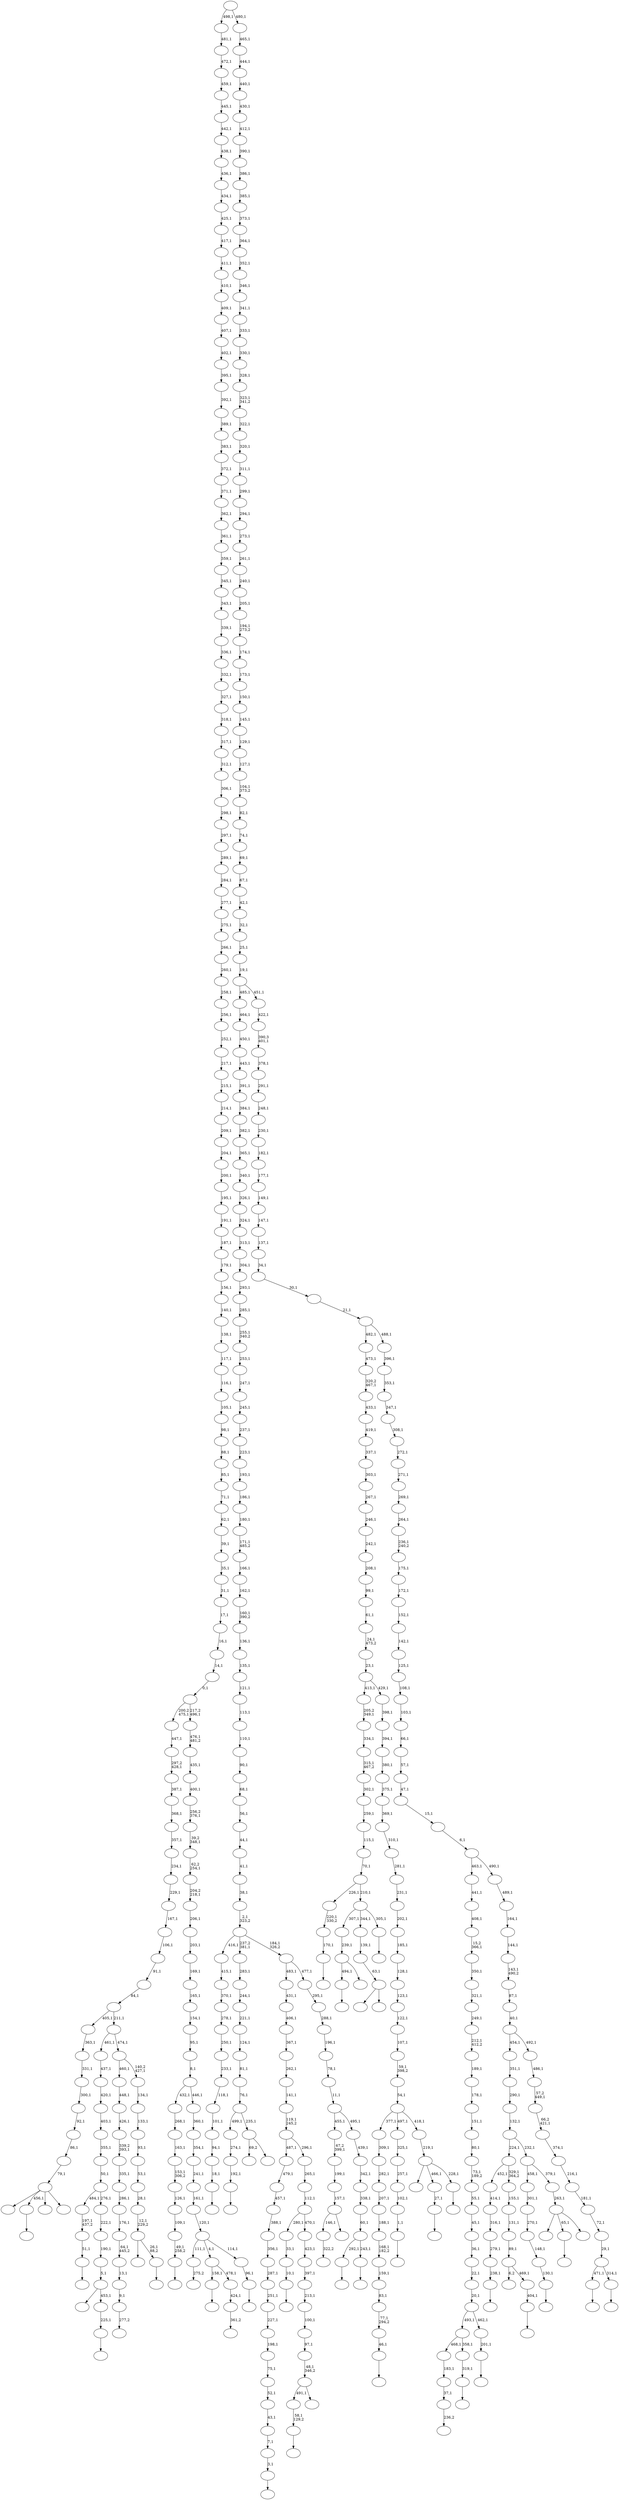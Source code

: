 digraph T {
	550 [label=""]
	549 [label=""]
	548 [label=""]
	547 [label=""]
	546 [label=""]
	545 [label=""]
	544 [label=""]
	543 [label=""]
	542 [label=""]
	541 [label=""]
	540 [label=""]
	539 [label=""]
	538 [label=""]
	537 [label=""]
	536 [label=""]
	535 [label=""]
	534 [label=""]
	533 [label=""]
	532 [label=""]
	531 [label=""]
	530 [label=""]
	529 [label=""]
	528 [label=""]
	527 [label=""]
	526 [label=""]
	525 [label=""]
	524 [label=""]
	523 [label=""]
	522 [label=""]
	521 [label=""]
	520 [label=""]
	519 [label=""]
	518 [label=""]
	517 [label=""]
	516 [label=""]
	515 [label=""]
	514 [label=""]
	513 [label=""]
	512 [label=""]
	511 [label=""]
	510 [label=""]
	509 [label=""]
	508 [label=""]
	507 [label=""]
	506 [label=""]
	505 [label=""]
	504 [label=""]
	503 [label=""]
	502 [label=""]
	501 [label=""]
	500 [label=""]
	499 [label=""]
	498 [label=""]
	497 [label=""]
	496 [label=""]
	495 [label=""]
	494 [label=""]
	493 [label=""]
	492 [label=""]
	491 [label=""]
	490 [label=""]
	489 [label=""]
	488 [label=""]
	487 [label=""]
	486 [label=""]
	485 [label=""]
	484 [label=""]
	483 [label=""]
	482 [label=""]
	481 [label=""]
	480 [label=""]
	479 [label=""]
	478 [label=""]
	477 [label=""]
	476 [label=""]
	475 [label=""]
	474 [label=""]
	473 [label=""]
	472 [label=""]
	471 [label=""]
	470 [label=""]
	469 [label=""]
	468 [label=""]
	467 [label=""]
	466 [label=""]
	465 [label=""]
	464 [label=""]
	463 [label=""]
	462 [label=""]
	461 [label=""]
	460 [label=""]
	459 [label=""]
	458 [label=""]
	457 [label=""]
	456 [label=""]
	455 [label=""]
	454 [label=""]
	453 [label=""]
	452 [label=""]
	451 [label=""]
	450 [label=""]
	449 [label=""]
	448 [label=""]
	447 [label=""]
	446 [label=""]
	445 [label=""]
	444 [label=""]
	443 [label=""]
	442 [label=""]
	441 [label=""]
	440 [label=""]
	439 [label=""]
	438 [label=""]
	437 [label=""]
	436 [label=""]
	435 [label=""]
	434 [label=""]
	433 [label=""]
	432 [label=""]
	431 [label=""]
	430 [label=""]
	429 [label=""]
	428 [label=""]
	427 [label=""]
	426 [label=""]
	425 [label=""]
	424 [label=""]
	423 [label=""]
	422 [label=""]
	421 [label=""]
	420 [label=""]
	419 [label=""]
	418 [label=""]
	417 [label=""]
	416 [label=""]
	415 [label=""]
	414 [label=""]
	413 [label=""]
	412 [label=""]
	411 [label=""]
	410 [label=""]
	409 [label=""]
	408 [label=""]
	407 [label=""]
	406 [label=""]
	405 [label=""]
	404 [label=""]
	403 [label=""]
	402 [label=""]
	401 [label=""]
	400 [label=""]
	399 [label=""]
	398 [label=""]
	397 [label=""]
	396 [label=""]
	395 [label=""]
	394 [label=""]
	393 [label=""]
	392 [label=""]
	391 [label=""]
	390 [label=""]
	389 [label=""]
	388 [label=""]
	387 [label=""]
	386 [label=""]
	385 [label=""]
	384 [label=""]
	383 [label=""]
	382 [label=""]
	381 [label=""]
	380 [label=""]
	379 [label=""]
	378 [label=""]
	377 [label=""]
	376 [label=""]
	375 [label=""]
	374 [label=""]
	373 [label=""]
	372 [label=""]
	371 [label=""]
	370 [label=""]
	369 [label=""]
	368 [label=""]
	367 [label=""]
	366 [label=""]
	365 [label=""]
	364 [label=""]
	363 [label=""]
	362 [label=""]
	361 [label=""]
	360 [label=""]
	359 [label=""]
	358 [label=""]
	357 [label=""]
	356 [label=""]
	355 [label=""]
	354 [label=""]
	353 [label=""]
	352 [label=""]
	351 [label=""]
	350 [label=""]
	349 [label=""]
	348 [label=""]
	347 [label=""]
	346 [label=""]
	345 [label=""]
	344 [label=""]
	343 [label=""]
	342 [label=""]
	341 [label=""]
	340 [label=""]
	339 [label=""]
	338 [label=""]
	337 [label=""]
	336 [label=""]
	335 [label=""]
	334 [label=""]
	333 [label=""]
	332 [label=""]
	331 [label=""]
	330 [label=""]
	329 [label=""]
	328 [label=""]
	327 [label=""]
	326 [label=""]
	325 [label=""]
	324 [label=""]
	323 [label=""]
	322 [label=""]
	321 [label=""]
	320 [label=""]
	319 [label=""]
	318 [label=""]
	317 [label=""]
	316 [label=""]
	315 [label=""]
	314 [label=""]
	313 [label=""]
	312 [label=""]
	311 [label=""]
	310 [label=""]
	309 [label=""]
	308 [label=""]
	307 [label=""]
	306 [label=""]
	305 [label=""]
	304 [label=""]
	303 [label=""]
	302 [label=""]
	301 [label=""]
	300 [label=""]
	299 [label=""]
	298 [label=""]
	297 [label=""]
	296 [label=""]
	295 [label=""]
	294 [label=""]
	293 [label=""]
	292 [label=""]
	291 [label=""]
	290 [label=""]
	289 [label=""]
	288 [label=""]
	287 [label=""]
	286 [label=""]
	285 [label=""]
	284 [label=""]
	283 [label=""]
	282 [label=""]
	281 [label=""]
	280 [label=""]
	279 [label=""]
	278 [label=""]
	277 [label=""]
	276 [label=""]
	275 [label=""]
	274 [label=""]
	273 [label=""]
	272 [label=""]
	271 [label=""]
	270 [label=""]
	269 [label=""]
	268 [label=""]
	267 [label=""]
	266 [label=""]
	265 [label=""]
	264 [label=""]
	263 [label=""]
	262 [label=""]
	261 [label=""]
	260 [label=""]
	259 [label=""]
	258 [label=""]
	257 [label=""]
	256 [label=""]
	255 [label=""]
	254 [label=""]
	253 [label=""]
	252 [label=""]
	251 [label=""]
	250 [label=""]
	249 [label=""]
	248 [label=""]
	247 [label=""]
	246 [label=""]
	245 [label=""]
	244 [label=""]
	243 [label=""]
	242 [label=""]
	241 [label=""]
	240 [label=""]
	239 [label=""]
	238 [label=""]
	237 [label=""]
	236 [label=""]
	235 [label=""]
	234 [label=""]
	233 [label=""]
	232 [label=""]
	231 [label=""]
	230 [label=""]
	229 [label=""]
	228 [label=""]
	227 [label=""]
	226 [label=""]
	225 [label=""]
	224 [label=""]
	223 [label=""]
	222 [label=""]
	221 [label=""]
	220 [label=""]
	219 [label=""]
	218 [label=""]
	217 [label=""]
	216 [label=""]
	215 [label=""]
	214 [label=""]
	213 [label=""]
	212 [label=""]
	211 [label=""]
	210 [label=""]
	209 [label=""]
	208 [label=""]
	207 [label=""]
	206 [label=""]
	205 [label=""]
	204 [label=""]
	203 [label=""]
	202 [label=""]
	201 [label=""]
	200 [label=""]
	199 [label=""]
	198 [label=""]
	197 [label=""]
	196 [label=""]
	195 [label=""]
	194 [label=""]
	193 [label=""]
	192 [label=""]
	191 [label=""]
	190 [label=""]
	189 [label=""]
	188 [label=""]
	187 [label=""]
	186 [label=""]
	185 [label=""]
	184 [label=""]
	183 [label=""]
	182 [label=""]
	181 [label=""]
	180 [label=""]
	179 [label=""]
	178 [label=""]
	177 [label=""]
	176 [label=""]
	175 [label=""]
	174 [label=""]
	173 [label=""]
	172 [label=""]
	171 [label=""]
	170 [label=""]
	169 [label=""]
	168 [label=""]
	167 [label=""]
	166 [label=""]
	165 [label=""]
	164 [label=""]
	163 [label=""]
	162 [label=""]
	161 [label=""]
	160 [label=""]
	159 [label=""]
	158 [label=""]
	157 [label=""]
	156 [label=""]
	155 [label=""]
	154 [label=""]
	153 [label=""]
	152 [label=""]
	151 [label=""]
	150 [label=""]
	149 [label=""]
	148 [label=""]
	147 [label=""]
	146 [label=""]
	145 [label=""]
	144 [label=""]
	143 [label=""]
	142 [label=""]
	141 [label=""]
	140 [label=""]
	139 [label=""]
	138 [label=""]
	137 [label=""]
	136 [label=""]
	135 [label=""]
	134 [label=""]
	133 [label=""]
	132 [label=""]
	131 [label=""]
	130 [label=""]
	129 [label=""]
	128 [label=""]
	127 [label=""]
	126 [label=""]
	125 [label=""]
	124 [label=""]
	123 [label=""]
	122 [label=""]
	121 [label=""]
	120 [label=""]
	119 [label=""]
	118 [label=""]
	117 [label=""]
	116 [label=""]
	115 [label=""]
	114 [label=""]
	113 [label=""]
	112 [label=""]
	111 [label=""]
	110 [label=""]
	109 [label=""]
	108 [label=""]
	107 [label=""]
	106 [label=""]
	105 [label=""]
	104 [label=""]
	103 [label=""]
	102 [label=""]
	101 [label=""]
	100 [label=""]
	99 [label=""]
	98 [label=""]
	97 [label=""]
	96 [label=""]
	95 [label=""]
	94 [label=""]
	93 [label=""]
	92 [label=""]
	91 [label=""]
	90 [label=""]
	89 [label=""]
	88 [label=""]
	87 [label=""]
	86 [label=""]
	85 [label=""]
	84 [label=""]
	83 [label=""]
	82 [label=""]
	81 [label=""]
	80 [label=""]
	79 [label=""]
	78 [label=""]
	77 [label=""]
	76 [label=""]
	75 [label=""]
	74 [label=""]
	73 [label=""]
	72 [label=""]
	71 [label=""]
	70 [label=""]
	69 [label=""]
	68 [label=""]
	67 [label=""]
	66 [label=""]
	65 [label=""]
	64 [label=""]
	63 [label=""]
	62 [label=""]
	61 [label=""]
	60 [label=""]
	59 [label=""]
	58 [label=""]
	57 [label=""]
	56 [label=""]
	55 [label=""]
	54 [label=""]
	53 [label=""]
	52 [label=""]
	51 [label=""]
	50 [label=""]
	49 [label=""]
	48 [label=""]
	47 [label=""]
	46 [label=""]
	45 [label=""]
	44 [label=""]
	43 [label=""]
	42 [label=""]
	41 [label=""]
	40 [label=""]
	39 [label=""]
	38 [label=""]
	37 [label=""]
	36 [label=""]
	35 [label=""]
	34 [label=""]
	33 [label=""]
	32 [label=""]
	31 [label=""]
	30 [label=""]
	29 [label=""]
	28 [label=""]
	27 [label=""]
	26 [label=""]
	25 [label=""]
	24 [label=""]
	23 [label=""]
	22 [label=""]
	21 [label=""]
	20 [label=""]
	19 [label=""]
	18 [label=""]
	17 [label=""]
	16 [label=""]
	15 [label=""]
	14 [label=""]
	13 [label=""]
	12 [label=""]
	11 [label=""]
	10 [label=""]
	9 [label=""]
	8 [label=""]
	7 [label=""]
	6 [label=""]
	5 [label=""]
	4 [label=""]
	3 [label=""]
	2 [label=""]
	1 [label=""]
	0 [label=""]
	549 -> 550 [label=""]
	548 -> 549 [label="3,1"]
	547 -> 548 [label="7,1"]
	546 -> 547 [label="43,1"]
	545 -> 546 [label="52,1"]
	544 -> 545 [label="75,1"]
	543 -> 544 [label="198,1"]
	542 -> 543 [label="227,1"]
	541 -> 542 [label="251,1"]
	540 -> 541 [label="287,1"]
	539 -> 540 [label="356,1"]
	538 -> 539 [label="388,1"]
	537 -> 538 [label="457,1"]
	536 -> 537 [label="479,1"]
	534 -> 535 [label=""]
	532 -> 533 [label=""]
	531 -> 532 [label="10,1"]
	530 -> 531 [label="33,1"]
	527 -> 528 [label="275,2"]
	525 -> 526 [label=""]
	522 -> 523 [label=""]
	521 -> 522 [label="27,1"]
	519 -> 520 [label="236,2"]
	518 -> 519 [label="37,1"]
	517 -> 518 [label="183,1"]
	515 -> 516 [label="322,2"]
	513 -> 514 [label=""]
	512 -> 513 [label="238,1"]
	511 -> 512 [label="279,1"]
	510 -> 511 [label="316,1"]
	509 -> 510 [label="414,1"]
	505 -> 506 [label=""]
	502 -> 503 [label=""]
	501 -> 502 [label="49,1\n258,2"]
	500 -> 501 [label="109,1"]
	499 -> 500 [label="126,1"]
	498 -> 499 [label="153,1\n306,2"]
	497 -> 498 [label="163,1"]
	496 -> 497 [label="268,1"]
	494 -> 495 [label=""]
	493 -> 494 [label="130,1"]
	492 -> 493 [label="148,1"]
	491 -> 492 [label="270,1"]
	490 -> 491 [label="301,1"]
	488 -> 534 [label="494,1"]
	488 -> 489 [label=""]
	487 -> 488 [label="239,1"]
	485 -> 486 [label=""]
	483 -> 484 [label=""]
	481 -> 515 [label="146,1"]
	481 -> 482 [label=""]
	480 -> 481 [label="157,1"]
	479 -> 480 [label="199,1"]
	478 -> 479 [label="67,2\n399,1"]
	475 -> 476 [label=""]
	474 -> 475 [label="51,1"]
	473 -> 474 [label="197,1\n437,2"]
	471 -> 472 [label=""]
	470 -> 471 [label="46,1"]
	469 -> 470 [label="77,1\n294,2"]
	468 -> 469 [label="83,1"]
	467 -> 468 [label="159,1"]
	466 -> 467 [label="168,1\n182,2"]
	465 -> 466 [label="188,1"]
	464 -> 465 [label="207,1"]
	463 -> 464 [label="282,1"]
	462 -> 463 [label="309,1"]
	460 -> 461 [label=""]
	459 -> 460 [label="319,1"]
	458 -> 517 [label="468,1"]
	458 -> 459 [label="358,1"]
	455 -> 456 [label=""]
	454 -> 455 [label="201,1"]
	453 -> 458 [label="493,1"]
	453 -> 454 [label="462,1"]
	452 -> 453 [label="20,1"]
	451 -> 452 [label="22,1"]
	450 -> 451 [label="36,1"]
	449 -> 450 [label="45,1"]
	448 -> 449 [label="55,1"]
	447 -> 448 [label="73,1\n189,2"]
	446 -> 447 [label="80,1"]
	445 -> 446 [label="151,1"]
	444 -> 445 [label="178,1"]
	443 -> 444 [label="189,1"]
	442 -> 443 [label="212,1\n412,2"]
	441 -> 442 [label="249,1"]
	440 -> 441 [label="321,1"]
	439 -> 440 [label="350,1"]
	438 -> 439 [label="15,2\n366,1"]
	437 -> 438 [label="408,1"]
	436 -> 437 [label="441,1"]
	434 -> 508 [label=""]
	434 -> 485 [label="456,1"]
	434 -> 457 [label=""]
	434 -> 435 [label=""]
	433 -> 434 [label="79,1"]
	432 -> 433 [label="86,1"]
	431 -> 432 [label="92,1"]
	430 -> 431 [label="300,1"]
	429 -> 430 [label="331,1"]
	428 -> 429 [label="363,1"]
	426 -> 427 [label=""]
	425 -> 426 [label="1,1"]
	424 -> 425 [label="102,1"]
	423 -> 424 [label="257,1"]
	422 -> 423 [label="325,1"]
	420 -> 421 [label="277,2"]
	419 -> 420 [label="9,1"]
	418 -> 419 [label="13,1"]
	417 -> 418 [label="64,1\n445,2"]
	416 -> 417 [label="176,1"]
	415 -> 416 [label="286,1"]
	414 -> 415 [label="335,1"]
	413 -> 414 [label="339,2\n393,1"]
	412 -> 413 [label="426,1"]
	411 -> 412 [label="448,1"]
	409 -> 410 [label=""]
	408 -> 409 [label="58,1\n129,2"]
	406 -> 407 [label=""]
	405 -> 406 [label="192,1"]
	404 -> 405 [label="274,1"]
	402 -> 403 [label=""]
	401 -> 402 [label="18,1"]
	400 -> 401 [label="94,1"]
	399 -> 400 [label="101,1"]
	398 -> 399 [label="118,1"]
	397 -> 398 [label="233,1"]
	396 -> 397 [label="250,1"]
	395 -> 396 [label="278,1"]
	394 -> 395 [label="370,1"]
	393 -> 394 [label="415,1"]
	391 -> 392 [label=""]
	390 -> 391 [label="404,1"]
	389 -> 507 [label="6,2"]
	389 -> 390 [label="469,1"]
	388 -> 389 [label="89,1"]
	387 -> 388 [label="131,1"]
	386 -> 387 [label="155,1"]
	385 -> 509 [label="452,1"]
	385 -> 386 [label="329,1\n364,2"]
	382 -> 477 [label="69,2"]
	382 -> 383 [label=""]
	381 -> 404 [label="499,1"]
	381 -> 382 [label="235,1"]
	380 -> 381 [label="76,1"]
	379 -> 380 [label="81,1"]
	378 -> 379 [label="124,1"]
	377 -> 378 [label="221,1"]
	376 -> 377 [label="244,1"]
	375 -> 376 [label="283,1"]
	373 -> 504 [label=""]
	373 -> 374 [label=""]
	372 -> 373 [label="63,1"]
	371 -> 372 [label="139,1"]
	369 -> 370 [label=""]
	368 -> 369 [label="170,1"]
	367 -> 368 [label="220,1\n330,2"]
	365 -> 366 [label=""]
	363 -> 408 [label="491,1"]
	363 -> 364 [label=""]
	362 -> 363 [label="48,1\n346,2"]
	361 -> 362 [label="97,1"]
	360 -> 361 [label="100,1"]
	359 -> 360 [label="213,1"]
	358 -> 359 [label="397,1"]
	357 -> 358 [label="423,1"]
	356 -> 530 [label="280,1"]
	356 -> 357 [label="470,1"]
	355 -> 356 [label="112,1"]
	354 -> 355 [label="265,1"]
	353 -> 536 [label="487,1"]
	353 -> 354 [label="296,1"]
	352 -> 353 [label="119,1\n245,2"]
	351 -> 352 [label="141,1"]
	350 -> 351 [label="262,1"]
	349 -> 350 [label="367,1"]
	348 -> 349 [label="406,1"]
	347 -> 348 [label="431,1"]
	345 -> 346 [label=""]
	344 -> 487 [label="307,1"]
	344 -> 371 [label="344,1"]
	344 -> 345 [label="305,1"]
	343 -> 367 [label="226,1"]
	343 -> 344 [label="210,1"]
	342 -> 343 [label="70,1"]
	341 -> 342 [label="115,1"]
	340 -> 341 [label="259,1"]
	339 -> 340 [label="302,1"]
	338 -> 339 [label="315,1\n467,2"]
	337 -> 338 [label="334,1"]
	336 -> 337 [label="205,2\n349,1"]
	333 -> 334 [label=""]
	332 -> 333 [label="225,1"]
	331 -> 335 [label=""]
	331 -> 332 [label="453,1"]
	330 -> 331 [label="5,1"]
	329 -> 330 [label="190,1"]
	328 -> 329 [label="222,1"]
	327 -> 473 [label="484,1"]
	327 -> 328 [label="276,1"]
	326 -> 327 [label="50,1"]
	325 -> 326 [label="355,1"]
	324 -> 325 [label="403,1"]
	323 -> 324 [label="420,1"]
	322 -> 323 [label="437,1"]
	320 -> 321 [label="361,2"]
	319 -> 320 [label="424,1"]
	318 -> 505 [label="158,1"]
	318 -> 319 [label="478,1"]
	316 -> 317 [label=""]
	315 -> 529 [label=""]
	315 -> 316 [label="26,1\n88,2"]
	314 -> 315 [label="12,1\n229,2"]
	313 -> 314 [label="28,1"]
	312 -> 313 [label="53,1"]
	311 -> 312 [label="93,1"]
	310 -> 311 [label="133,1"]
	309 -> 310 [label="134,1"]
	308 -> 411 [label="460,1"]
	308 -> 309 [label="140,2\n427,1"]
	307 -> 322 [label="461,1"]
	307 -> 308 [label="474,1"]
	306 -> 428 [label="405,1"]
	306 -> 307 [label="211,1"]
	305 -> 306 [label="84,1"]
	304 -> 305 [label="91,1"]
	303 -> 304 [label="106,1"]
	302 -> 303 [label="167,1"]
	301 -> 302 [label="229,1"]
	300 -> 301 [label="234,1"]
	299 -> 300 [label="357,1"]
	298 -> 299 [label="368,1"]
	297 -> 298 [label="387,1"]
	296 -> 297 [label="297,2\n428,1"]
	295 -> 296 [label="447,1"]
	293 -> 384 [label=""]
	293 -> 365 [label="65,1"]
	293 -> 294 [label=""]
	292 -> 293 [label="263,1"]
	291 -> 490 [label="458,1"]
	291 -> 292 [label="379,1"]
	290 -> 385 [label="224,1"]
	290 -> 291 [label="232,1"]
	289 -> 290 [label="132,1"]
	288 -> 289 [label="290,1"]
	287 -> 288 [label="351,1"]
	285 -> 286 [label=""]
	284 -> 525 [label="292,1"]
	284 -> 285 [label="243,1"]
	283 -> 284 [label="60,1"]
	282 -> 283 [label="338,1"]
	281 -> 282 [label="342,1"]
	280 -> 281 [label="439,1"]
	279 -> 478 [label="455,1"]
	279 -> 280 [label="495,1"]
	278 -> 279 [label="11,1"]
	277 -> 278 [label="78,1"]
	276 -> 277 [label="196,1"]
	275 -> 276 [label="288,1"]
	274 -> 275 [label="295,1"]
	273 -> 347 [label="483,1"]
	273 -> 274 [label="477,1"]
	272 -> 393 [label="416,1"]
	272 -> 375 [label="237,2\n381,1"]
	272 -> 273 [label="184,1\n326,2"]
	271 -> 272 [label="2,1\n323,2"]
	270 -> 271 [label="38,1"]
	269 -> 270 [label="41,1"]
	268 -> 269 [label="44,1"]
	267 -> 268 [label="56,1"]
	266 -> 267 [label="68,1"]
	265 -> 266 [label="90,1"]
	264 -> 265 [label="110,1"]
	263 -> 264 [label="113,1"]
	262 -> 263 [label="121,1"]
	261 -> 262 [label="135,1"]
	260 -> 261 [label="136,1"]
	259 -> 260 [label="160,1\n390,2"]
	258 -> 259 [label="162,1"]
	257 -> 258 [label="166,1"]
	256 -> 257 [label="171,1\n485,2"]
	255 -> 256 [label="180,1"]
	254 -> 255 [label="186,1"]
	253 -> 254 [label="193,1"]
	252 -> 253 [label="223,1"]
	251 -> 252 [label="237,1"]
	250 -> 251 [label="245,1"]
	249 -> 250 [label="247,1"]
	248 -> 249 [label="253,1"]
	247 -> 248 [label="255,1\n340,2"]
	246 -> 247 [label="285,1"]
	245 -> 246 [label="293,1"]
	244 -> 245 [label="304,1"]
	243 -> 244 [label="313,1"]
	242 -> 243 [label="324,1"]
	241 -> 242 [label="326,1"]
	240 -> 241 [label="340,1"]
	239 -> 240 [label="365,1"]
	238 -> 239 [label="382,1"]
	237 -> 238 [label="384,1"]
	236 -> 237 [label="391,1"]
	235 -> 236 [label="443,1"]
	234 -> 235 [label="450,1"]
	233 -> 234 [label="464,1"]
	231 -> 232 [label=""]
	230 -> 524 [label=""]
	230 -> 521 [label="466,1"]
	230 -> 231 [label="228,1"]
	229 -> 230 [label="219,1"]
	228 -> 462 [label="377,1"]
	228 -> 422 [label="497,1"]
	228 -> 229 [label="418,1"]
	227 -> 228 [label="54,1"]
	226 -> 227 [label="59,1\n398,2"]
	225 -> 226 [label="107,1"]
	224 -> 225 [label="122,1"]
	223 -> 224 [label="123,1"]
	222 -> 223 [label="128,1"]
	221 -> 222 [label="185,1"]
	220 -> 221 [label="202,1"]
	219 -> 220 [label="231,1"]
	218 -> 219 [label="281,1"]
	217 -> 218 [label="310,1"]
	216 -> 217 [label="369,1"]
	215 -> 216 [label="375,1"]
	214 -> 215 [label="380,1"]
	213 -> 214 [label="394,1"]
	212 -> 213 [label="398,1"]
	211 -> 336 [label="413,1"]
	211 -> 212 [label="429,1"]
	210 -> 211 [label="23,1"]
	209 -> 210 [label="24,1\n473,2"]
	208 -> 209 [label="61,1"]
	207 -> 208 [label="99,1"]
	206 -> 207 [label="208,1"]
	205 -> 206 [label="242,1"]
	204 -> 205 [label="246,1"]
	203 -> 204 [label="267,1"]
	202 -> 203 [label="303,1"]
	201 -> 202 [label="337,1"]
	200 -> 201 [label="419,1"]
	199 -> 200 [label="433,1"]
	198 -> 199 [label="320,2\n467,1"]
	197 -> 198 [label="473,1"]
	195 -> 196 [label=""]
	194 -> 195 [label="96,1"]
	193 -> 527 [label="111,1"]
	193 -> 318 [label="4,1"]
	193 -> 194 [label="114,1"]
	192 -> 193 [label="120,1"]
	191 -> 192 [label="161,1"]
	190 -> 191 [label="241,1"]
	189 -> 190 [label="354,1"]
	188 -> 189 [label="360,1"]
	187 -> 496 [label="432,1"]
	187 -> 188 [label="446,1"]
	186 -> 187 [label="8,1"]
	185 -> 186 [label="95,1"]
	184 -> 185 [label="154,1"]
	183 -> 184 [label="165,1"]
	182 -> 183 [label="169,1"]
	181 -> 182 [label="203,1"]
	180 -> 181 [label="206,1"]
	179 -> 180 [label="204,2\n218,1"]
	178 -> 179 [label="62,2\n254,1"]
	177 -> 178 [label="39,2\n348,1"]
	176 -> 177 [label="256,2\n376,1"]
	175 -> 176 [label="400,1"]
	174 -> 175 [label="435,1"]
	173 -> 174 [label="476,1\n481,2"]
	172 -> 295 [label="200,2\n475,1"]
	172 -> 173 [label="217,2\n496,1"]
	171 -> 172 [label="0,1"]
	170 -> 171 [label="14,1"]
	169 -> 170 [label="16,1"]
	168 -> 169 [label="17,1"]
	167 -> 168 [label="31,1"]
	166 -> 167 [label="35,1"]
	165 -> 166 [label="39,1"]
	164 -> 165 [label="62,1"]
	163 -> 164 [label="71,1"]
	162 -> 163 [label="85,1"]
	161 -> 162 [label="88,1"]
	160 -> 161 [label="98,1"]
	159 -> 160 [label="105,1"]
	158 -> 159 [label="116,1"]
	157 -> 158 [label="117,1"]
	156 -> 157 [label="138,1"]
	155 -> 156 [label="140,1"]
	154 -> 155 [label="156,1"]
	153 -> 154 [label="179,1"]
	152 -> 153 [label="187,1"]
	151 -> 152 [label="191,1"]
	150 -> 151 [label="195,1"]
	149 -> 150 [label="200,1"]
	148 -> 149 [label="204,1"]
	147 -> 148 [label="209,1"]
	146 -> 147 [label="214,1"]
	145 -> 146 [label="215,1"]
	144 -> 145 [label="217,1"]
	143 -> 144 [label="252,1"]
	142 -> 143 [label="256,1"]
	141 -> 142 [label="258,1"]
	140 -> 141 [label="260,1"]
	139 -> 140 [label="266,1"]
	138 -> 139 [label="275,1"]
	137 -> 138 [label="277,1"]
	136 -> 137 [label="284,1"]
	135 -> 136 [label="289,1"]
	134 -> 135 [label="297,1"]
	133 -> 134 [label="298,1"]
	132 -> 133 [label="306,1"]
	131 -> 132 [label="312,1"]
	130 -> 131 [label="317,1"]
	129 -> 130 [label="318,1"]
	128 -> 129 [label="327,1"]
	127 -> 128 [label="332,1"]
	126 -> 127 [label="336,1"]
	125 -> 126 [label="339,1"]
	124 -> 125 [label="343,1"]
	123 -> 124 [label="345,1"]
	122 -> 123 [label="359,1"]
	121 -> 122 [label="361,1"]
	120 -> 121 [label="362,1"]
	119 -> 120 [label="371,1"]
	118 -> 119 [label="372,1"]
	117 -> 118 [label="383,1"]
	116 -> 117 [label="389,1"]
	115 -> 116 [label="392,1"]
	114 -> 115 [label="395,1"]
	113 -> 114 [label="402,1"]
	112 -> 113 [label="407,1"]
	111 -> 112 [label="409,1"]
	110 -> 111 [label="410,1"]
	109 -> 110 [label="411,1"]
	108 -> 109 [label="417,1"]
	107 -> 108 [label="425,1"]
	106 -> 107 [label="434,1"]
	105 -> 106 [label="436,1"]
	104 -> 105 [label="438,1"]
	103 -> 104 [label="442,1"]
	102 -> 103 [label="445,1"]
	101 -> 102 [label="459,1"]
	100 -> 101 [label="472,1"]
	99 -> 100 [label="481,1"]
	97 -> 98 [label=""]
	96 -> 483 [label="471,1"]
	96 -> 97 [label="314,1"]
	95 -> 96 [label="29,1"]
	94 -> 95 [label="72,1"]
	93 -> 94 [label="181,1"]
	92 -> 93 [label="216,1"]
	91 -> 92 [label="374,1"]
	90 -> 91 [label="66,2\n421,1"]
	89 -> 90 [label="57,2\n449,1"]
	88 -> 89 [label="486,1"]
	87 -> 287 [label="454,1"]
	87 -> 88 [label="492,1"]
	86 -> 87 [label="40,1"]
	85 -> 86 [label="87,1"]
	84 -> 85 [label="143,1\n490,2"]
	83 -> 84 [label="144,1"]
	82 -> 83 [label="164,1"]
	81 -> 82 [label="489,1"]
	80 -> 436 [label="463,1"]
	80 -> 81 [label="490,1"]
	79 -> 80 [label="6,1"]
	78 -> 79 [label="15,1"]
	77 -> 78 [label="47,1"]
	76 -> 77 [label="57,1"]
	75 -> 76 [label="66,1"]
	74 -> 75 [label="103,1"]
	73 -> 74 [label="108,1"]
	72 -> 73 [label="125,1"]
	71 -> 72 [label="142,1"]
	70 -> 71 [label="152,1"]
	69 -> 70 [label="172,1"]
	68 -> 69 [label="175,1"]
	67 -> 68 [label="236,1\n240,2"]
	66 -> 67 [label="264,1"]
	65 -> 66 [label="269,1"]
	64 -> 65 [label="271,1"]
	63 -> 64 [label="272,1"]
	62 -> 63 [label="308,1"]
	61 -> 62 [label="347,1"]
	60 -> 61 [label="353,1"]
	59 -> 60 [label="396,1"]
	58 -> 197 [label="482,1"]
	58 -> 59 [label="488,1"]
	57 -> 58 [label="21,1"]
	56 -> 57 [label="30,1"]
	55 -> 56 [label="34,1"]
	54 -> 55 [label="137,1"]
	53 -> 54 [label="147,1"]
	52 -> 53 [label="149,1"]
	51 -> 52 [label="177,1"]
	50 -> 51 [label="182,1"]
	49 -> 50 [label="230,1"]
	48 -> 49 [label="248,1"]
	47 -> 48 [label="291,1"]
	46 -> 47 [label="378,1"]
	45 -> 46 [label="390,3\n401,1"]
	44 -> 45 [label="422,1"]
	43 -> 233 [label="485,1"]
	43 -> 44 [label="451,1"]
	42 -> 43 [label="19,1"]
	41 -> 42 [label="25,1"]
	40 -> 41 [label="32,1"]
	39 -> 40 [label="42,1"]
	38 -> 39 [label="67,1"]
	37 -> 38 [label="69,1"]
	36 -> 37 [label="74,1"]
	35 -> 36 [label="82,1"]
	34 -> 35 [label="104,1\n373,2"]
	33 -> 34 [label="127,1"]
	32 -> 33 [label="129,1"]
	31 -> 32 [label="145,1"]
	30 -> 31 [label="150,1"]
	29 -> 30 [label="173,1"]
	28 -> 29 [label="174,1"]
	27 -> 28 [label="194,1\n273,2"]
	26 -> 27 [label="205,1"]
	25 -> 26 [label="240,1"]
	24 -> 25 [label="261,1"]
	23 -> 24 [label="273,1"]
	22 -> 23 [label="294,1"]
	21 -> 22 [label="299,1"]
	20 -> 21 [label="311,1"]
	19 -> 20 [label="320,1"]
	18 -> 19 [label="322,1"]
	17 -> 18 [label="323,1\n341,2"]
	16 -> 17 [label="328,1"]
	15 -> 16 [label="330,1"]
	14 -> 15 [label="333,1"]
	13 -> 14 [label="341,1"]
	12 -> 13 [label="346,1"]
	11 -> 12 [label="352,1"]
	10 -> 11 [label="364,1"]
	9 -> 10 [label="373,1"]
	8 -> 9 [label="385,1"]
	7 -> 8 [label="386,1"]
	6 -> 7 [label="390,1"]
	5 -> 6 [label="412,1"]
	4 -> 5 [label="430,1"]
	3 -> 4 [label="440,1"]
	2 -> 3 [label="444,1"]
	1 -> 2 [label="465,1"]
	0 -> 99 [label="498,1"]
	0 -> 1 [label="480,1"]
}
